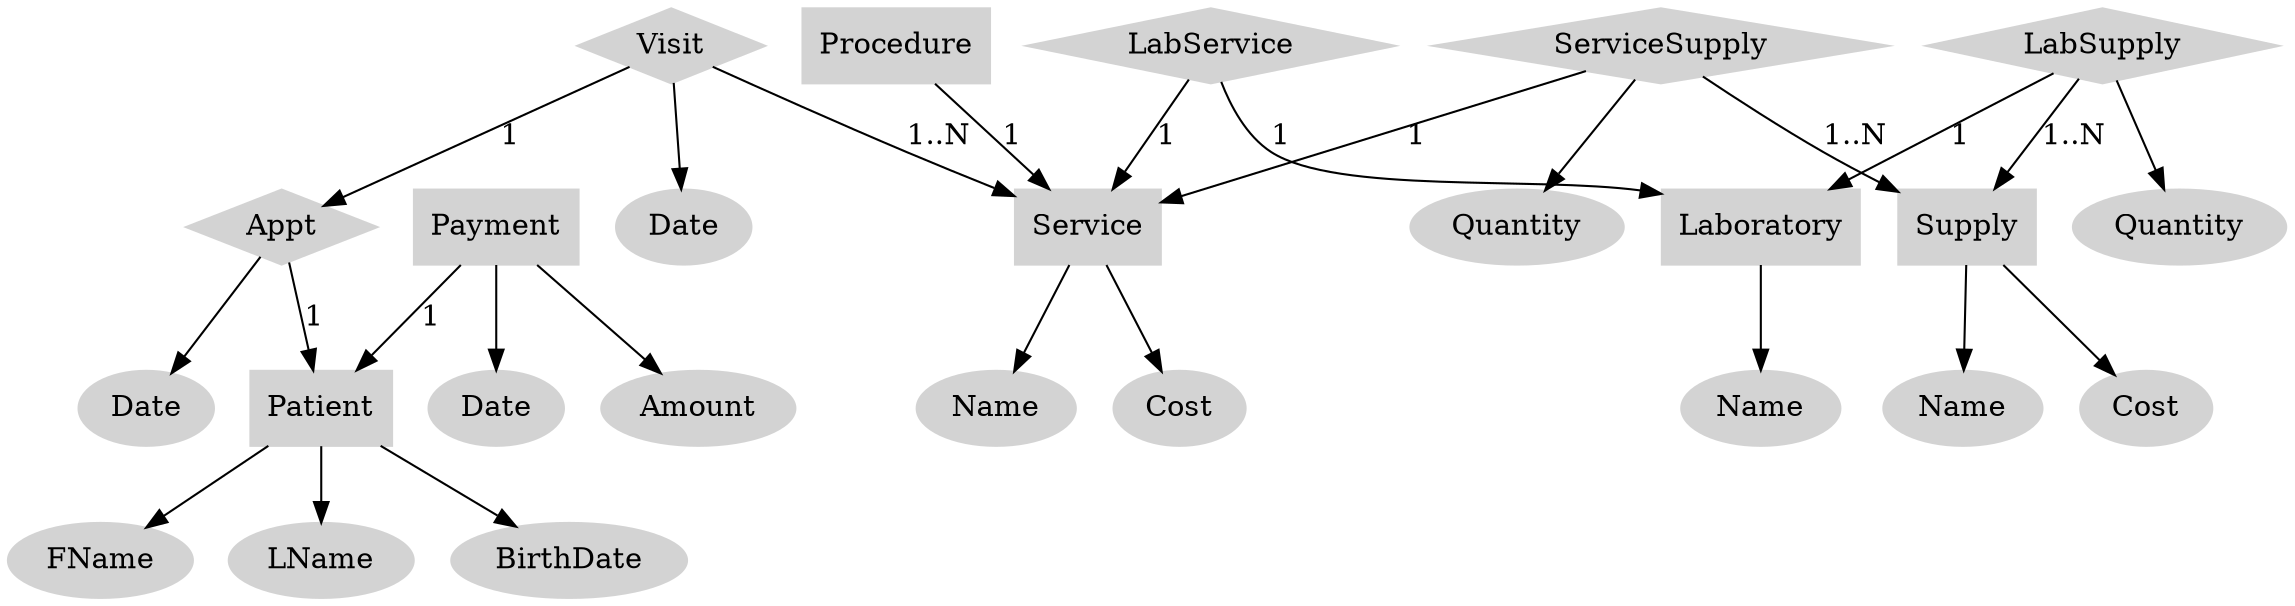 digraph graphname {
    node [shape=diamond,style=filled,color=lightgrey]; Visit; ServiceSupply;
    LabService; LabSupply; Appt;
    node [shape=box]; Patient; Laboratory; Service; Supply; Payment; Procedure;
    node [shape=ellipse]; {node [label="Quantity"] Quantity0; Quantity1;}; {node [label="Name"] Name0; Name1; Name2;}; {node [label="Cost"] Cost0; Cost1;}; {node [label="Date"] Date0; Date1; Date2;}

    Service -> Cost0
    Service -> Name0

    ServiceSupply -> Supply  [label="1..N",len=1.00]
    ServiceSupply -> Quantity1
    ServiceSupply -> Service [label="1",len=1.00]

    Appt -> Patient [label="1",len=1.00]
    Appt -> Date2

    Patient -> FName
    Patient -> LName
    Patient -> BirthDate

    Visit -> Date0
    Visit -> Appt [label="1",len=1.00];
    Visit -> Service [label="1..N",len=1.00];

    Payment -> Amount
    Payment -> Date1
    Payment -> Patient [label="1",len=1.00];

    Procedure -> Service [label="1",len=1.00];

    LabService -> Laboratory [label="1",len=1.00];
    LabService -> Service    [label="1",len=1.00];

    Laboratory -> Name2

    LabSupply -> Supply    [label="1..N",len=1.00];
    LabSupply -> Quantity0
    LabSupply -> Laboratory [label="1",len=1.00];

    Supply -> Cost1
    Supply -> Name1
}
